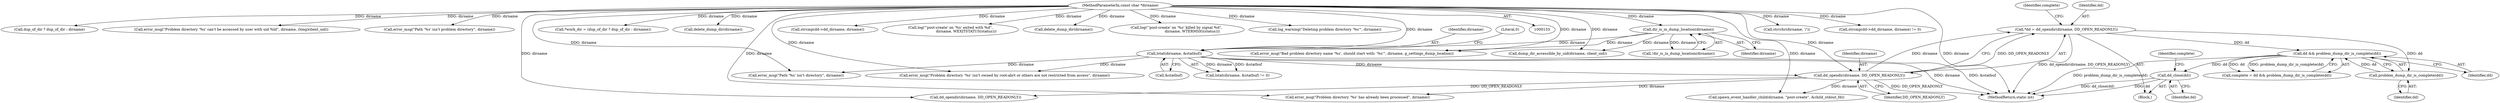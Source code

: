 digraph "0_abrt_8939398b82006ba1fec4ed491339fc075f43fc7c_0@API" {
"1000229" [label="(Call,dd_close(dd))"];
"1000225" [label="(Call,dd && problem_dump_dir_is_complete(dd))"];
"1000227" [label="(Call,problem_dump_dir_is_complete(dd))"];
"1000217" [label="(Call,*dd = dd_opendir(dirname, DD_OPEN_READONLY))"];
"1000219" [label="(Call,dd_opendir(dirname, DD_OPEN_READONLY))"];
"1000154" [label="(Call,lstat(dirname, &statbuf))"];
"1000138" [label="(Call,dir_is_in_dump_location(dirname))"];
"1000134" [label="(MethodParameterIn,const char *dirname)"];
"1000217" [label="(Call,*dd = dd_opendir(dirname, DD_OPEN_READONLY))"];
"1000226" [label="(Identifier,dd)"];
"1000153" [label="(Call,lstat(dirname, &statbuf) != 0)"];
"1000211" [label="(Call,error_msg(\"Problem directory '%s' isn't owned by root:abrt or others are not restricted from access\", dirname))"];
"1000154" [label="(Call,lstat(dirname, &statbuf))"];
"1000219" [label="(Call,dd_opendir(dirname, DD_OPEN_READONLY))"];
"1000542" [label="(Call,strrchr(dirname, '/'))"];
"1000155" [label="(Identifier,dirname)"];
"1000468" [label="(Call,strcmp(dd->dd_dirname, dirname) != 0)"];
"1000417" [label="(Call,dup_of_dir ? dup_of_dir : dirname)"];
"1000256" [label="(Call,error_msg(\"Problem directory '%s' can't be accessed by user with uid %ld\", dirname, (long)client_uid))"];
"1000251" [label="(Call,error_msg(\"Path '%s' isn't problem directory\", dirname))"];
"1000141" [label="(Call,error_msg(\"Bad problem directory name '%s', should start with: '%s'\", dirname, g_settings_dump_location))"];
"1000232" [label="(Identifier,complete)"];
"1000223" [label="(Call,complete = dd && problem_dump_dir_is_complete(dd))"];
"1000138" [label="(Call,dir_is_in_dump_location(dirname))"];
"1000218" [label="(Identifier,dd)"];
"1000230" [label="(Identifier,dd)"];
"1000242" [label="(Call,dump_dir_accessible_by_uid(dirname, client_uid))"];
"1000415" [label="(Call,*work_dir = (dup_of_dir ? dup_of_dir : dirname))"];
"1000158" [label="(Literal,0)"];
"1000582" [label="(Call,delete_dump_dir(dirname))"];
"1000220" [label="(Identifier,dirname)"];
"1000229" [label="(Call,dd_close(dd))"];
"1000234" [label="(Call,error_msg(\"Problem directory '%s' has already been processed\", dirname))"];
"1000139" [label="(Identifier,dirname)"];
"1000137" [label="(Call,!dir_is_in_dump_location(dirname))"];
"1000479" [label="(Call,dd_opendir(dirname, DD_OPEN_READONLY))"];
"1000469" [label="(Call,strcmp(dd->dd_dirname, dirname))"];
"1000408" [label="(Call,log(\"'post-create' on '%s' exited with %d\",\n                            dirname, WEXITSTATUS(status)))"];
"1000221" [label="(Identifier,DD_OPEN_READONLY)"];
"1000228" [label="(Identifier,dd)"];
"1000551" [label="(Call,delete_dump_dir(dirname))"];
"1000227" [label="(Call,problem_dump_dir_is_complete(dd))"];
"1000224" [label="(Identifier,complete)"];
"1000593" [label="(MethodReturn,static int)"];
"1000268" [label="(Call,spawn_event_handler_child(dirname, \"post-create\", &child_stdout_fd))"];
"1000165" [label="(Call,error_msg(\"Path '%s' isn't directory\", dirname))"];
"1000149" [label="(Block,)"];
"1000225" [label="(Call,dd && problem_dump_dir_is_complete(dd))"];
"1000156" [label="(Call,&statbuf)"];
"1000398" [label="(Call,log(\"'post-create' on '%s' killed by signal %d\",\n                            dirname, WTERMSIG(status)))"];
"1000579" [label="(Call,log_warning(\"Deleting problem directory '%s'\", dirname))"];
"1000134" [label="(MethodParameterIn,const char *dirname)"];
"1000229" -> "1000149"  [label="AST: "];
"1000229" -> "1000230"  [label="CFG: "];
"1000230" -> "1000229"  [label="AST: "];
"1000232" -> "1000229"  [label="CFG: "];
"1000229" -> "1000593"  [label="DDG: dd_close(dd)"];
"1000229" -> "1000593"  [label="DDG: dd"];
"1000225" -> "1000229"  [label="DDG: dd"];
"1000225" -> "1000223"  [label="AST: "];
"1000225" -> "1000226"  [label="CFG: "];
"1000225" -> "1000227"  [label="CFG: "];
"1000226" -> "1000225"  [label="AST: "];
"1000227" -> "1000225"  [label="AST: "];
"1000223" -> "1000225"  [label="CFG: "];
"1000225" -> "1000593"  [label="DDG: problem_dump_dir_is_complete(dd)"];
"1000225" -> "1000223"  [label="DDG: dd"];
"1000225" -> "1000223"  [label="DDG: problem_dump_dir_is_complete(dd)"];
"1000227" -> "1000225"  [label="DDG: dd"];
"1000217" -> "1000225"  [label="DDG: dd"];
"1000227" -> "1000228"  [label="CFG: "];
"1000228" -> "1000227"  [label="AST: "];
"1000217" -> "1000227"  [label="DDG: dd"];
"1000217" -> "1000149"  [label="AST: "];
"1000217" -> "1000219"  [label="CFG: "];
"1000218" -> "1000217"  [label="AST: "];
"1000219" -> "1000217"  [label="AST: "];
"1000224" -> "1000217"  [label="CFG: "];
"1000217" -> "1000593"  [label="DDG: dd_opendir(dirname, DD_OPEN_READONLY)"];
"1000219" -> "1000217"  [label="DDG: dirname"];
"1000219" -> "1000217"  [label="DDG: DD_OPEN_READONLY"];
"1000219" -> "1000221"  [label="CFG: "];
"1000220" -> "1000219"  [label="AST: "];
"1000221" -> "1000219"  [label="AST: "];
"1000219" -> "1000593"  [label="DDG: DD_OPEN_READONLY"];
"1000154" -> "1000219"  [label="DDG: dirname"];
"1000134" -> "1000219"  [label="DDG: dirname"];
"1000219" -> "1000234"  [label="DDG: dirname"];
"1000219" -> "1000268"  [label="DDG: dirname"];
"1000219" -> "1000479"  [label="DDG: DD_OPEN_READONLY"];
"1000154" -> "1000153"  [label="AST: "];
"1000154" -> "1000156"  [label="CFG: "];
"1000155" -> "1000154"  [label="AST: "];
"1000156" -> "1000154"  [label="AST: "];
"1000158" -> "1000154"  [label="CFG: "];
"1000154" -> "1000593"  [label="DDG: dirname"];
"1000154" -> "1000593"  [label="DDG: &statbuf"];
"1000154" -> "1000153"  [label="DDG: dirname"];
"1000154" -> "1000153"  [label="DDG: &statbuf"];
"1000138" -> "1000154"  [label="DDG: dirname"];
"1000134" -> "1000154"  [label="DDG: dirname"];
"1000154" -> "1000165"  [label="DDG: dirname"];
"1000154" -> "1000211"  [label="DDG: dirname"];
"1000138" -> "1000137"  [label="AST: "];
"1000138" -> "1000139"  [label="CFG: "];
"1000139" -> "1000138"  [label="AST: "];
"1000137" -> "1000138"  [label="CFG: "];
"1000138" -> "1000137"  [label="DDG: dirname"];
"1000134" -> "1000138"  [label="DDG: dirname"];
"1000138" -> "1000141"  [label="DDG: dirname"];
"1000138" -> "1000242"  [label="DDG: dirname"];
"1000134" -> "1000133"  [label="AST: "];
"1000134" -> "1000593"  [label="DDG: dirname"];
"1000134" -> "1000141"  [label="DDG: dirname"];
"1000134" -> "1000165"  [label="DDG: dirname"];
"1000134" -> "1000211"  [label="DDG: dirname"];
"1000134" -> "1000234"  [label="DDG: dirname"];
"1000134" -> "1000242"  [label="DDG: dirname"];
"1000134" -> "1000251"  [label="DDG: dirname"];
"1000134" -> "1000256"  [label="DDG: dirname"];
"1000134" -> "1000268"  [label="DDG: dirname"];
"1000134" -> "1000398"  [label="DDG: dirname"];
"1000134" -> "1000408"  [label="DDG: dirname"];
"1000134" -> "1000415"  [label="DDG: dirname"];
"1000134" -> "1000417"  [label="DDG: dirname"];
"1000134" -> "1000468"  [label="DDG: dirname"];
"1000134" -> "1000469"  [label="DDG: dirname"];
"1000134" -> "1000479"  [label="DDG: dirname"];
"1000134" -> "1000542"  [label="DDG: dirname"];
"1000134" -> "1000551"  [label="DDG: dirname"];
"1000134" -> "1000579"  [label="DDG: dirname"];
"1000134" -> "1000582"  [label="DDG: dirname"];
}
